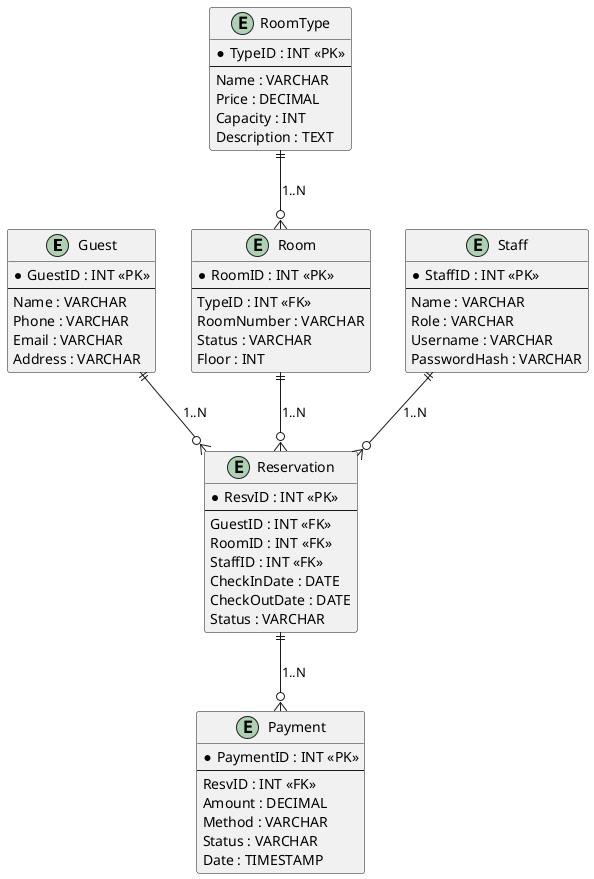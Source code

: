 @startuml
' ERD cho Hotel Booking System

entity "Guest" as Guest {
  * GuestID : INT <<PK>>
  --
    Name : VARCHAR
    Phone : VARCHAR
    Email : VARCHAR
    Address : VARCHAR
}

entity "RoomType" as RoomType {
  * TypeID : INT <<PK>>
  --
    Name : VARCHAR
    Price : DECIMAL
    Capacity : INT
    Description : TEXT
}

entity "Room" as Room {
  * RoomID : INT <<PK>>
  --
    TypeID : INT <<FK>>
    RoomNumber : VARCHAR
    Status : VARCHAR
    Floor : INT
}

entity "Staff" as Staff {
  * StaffID : INT <<PK>>
  --
    Name : VARCHAR
    Role : VARCHAR
    Username : VARCHAR
    PasswordHash : VARCHAR
}

entity "Reservation" as Reservation {
  * ResvID : INT <<PK>>
  --
    GuestID : INT <<FK>>
    RoomID : INT <<FK>>
    StaffID : INT <<FK>>
    CheckInDate : DATE
    CheckOutDate : DATE
    Status : VARCHAR
}

entity "Payment" as Payment {
  * PaymentID : INT <<PK>>
  --
    ResvID : INT <<FK>>
    Amount : DECIMAL
    Method : VARCHAR
    Status : VARCHAR
    Date : TIMESTAMP
}

' Quan hệ với ký hiệu 1..N
Guest ||--o{ Reservation : "1..N"
RoomType ||--o{ Room : "1..N"
Room ||--o{ Reservation : "1..N"
Staff ||--o{ Reservation : "1..N"
Reservation ||--o{ Payment : "1..N"

@enduml